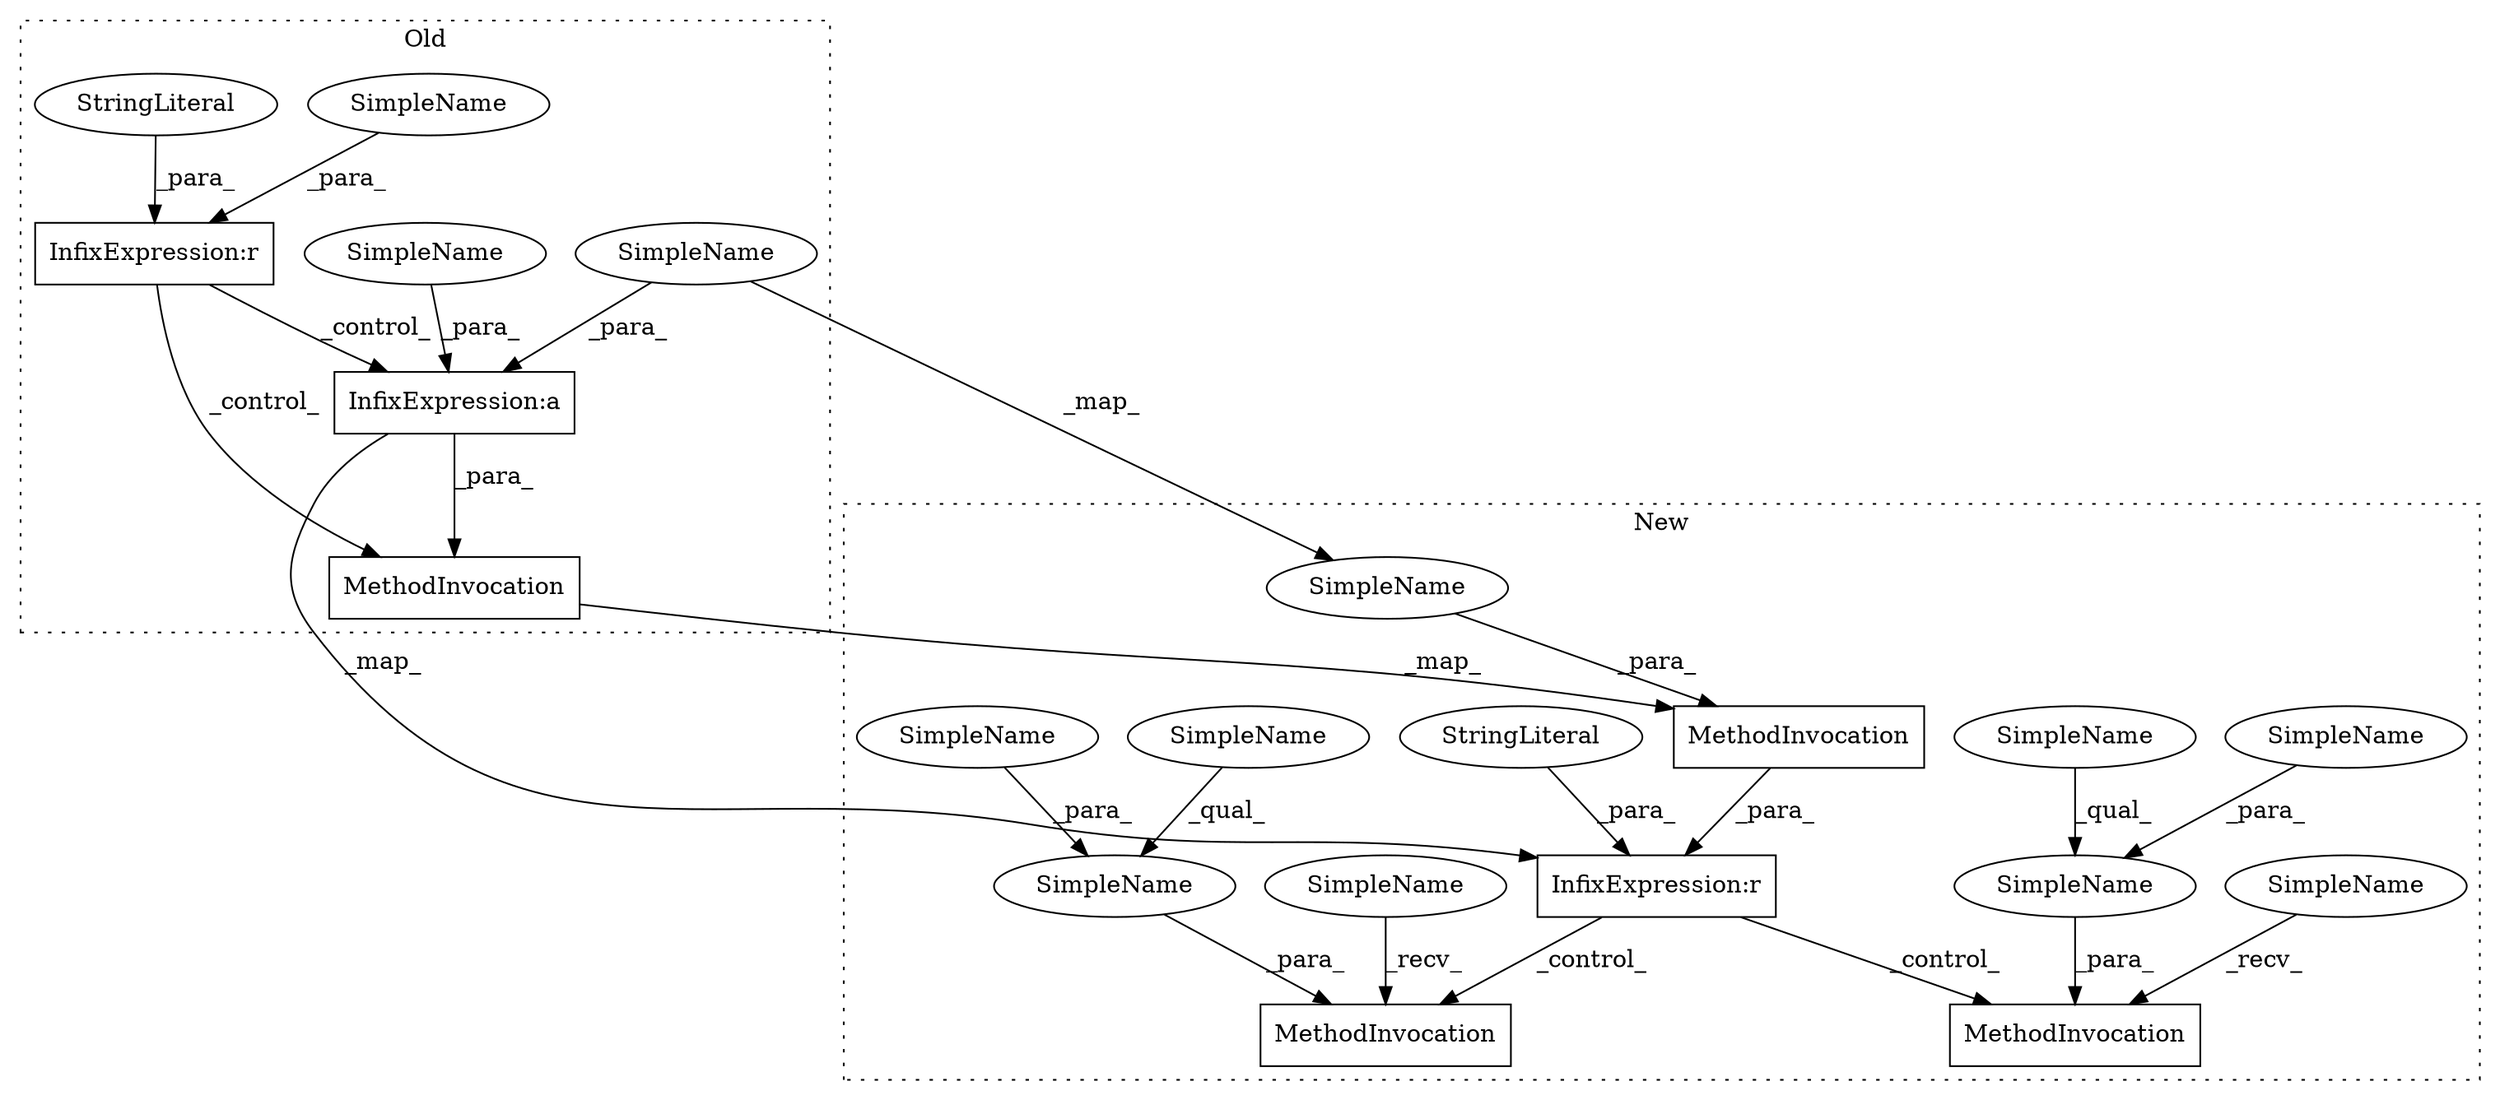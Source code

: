 digraph G {
subgraph cluster0 {
4 [label="MethodInvocation" a="32" s="22206,22250" l="7,1" shape="box"];
8 [label="SimpleName" a="42" s="22242" l="8" shape="ellipse"];
9 [label="SimpleName" a="42" s="22213,22240" l="26,1" shape="ellipse"];
12 [label="SimpleName" a="42" s="22138,22165" l="26,1" shape="ellipse"];
18 [label="StringLiteral" a="45" s="22170" l="4" shape="ellipse"];
19 [label="InfixExpression:a" a="27" s="22241" l="1" shape="box"];
20 [label="InfixExpression:r" a="27" s="22166" l="4" shape="box"];
label = "Old";
style="dotted";
}
subgraph cluster1 {
1 [label="MethodInvocation" a="32" s="23076,23111" l="7,1" shape="box"];
2 [label="MethodInvocation" a="32" s="23138,23173" l="7,1" shape="box"];
3 [label="MethodInvocation" a="32" s="23224,23259" l="7,1" shape="box"];
5 [label="SimpleName" a="42" s="23214" l="9" shape="ellipse"];
6 [label="SimpleName" a="42" s="23257" l="1" shape="ellipse"];
7 [label="SimpleName" a="42" s="23145,23172" l="26,1" shape="ellipse"];
10 [label="SimpleName" a="42" s="23231,23258" l="26,1" shape="ellipse"];
11 [label="SimpleName" a="42" s="23231" l="25" shape="ellipse"];
13 [label="SimpleName" a="42" s="23145" l="25" shape="ellipse"];
14 [label="SimpleName" a="42" s="23171" l="1" shape="ellipse"];
15 [label="SimpleName" a="42" s="23128" l="9" shape="ellipse"];
16 [label="SimpleName" a="42" s="23083,23110" l="26,1" shape="ellipse"];
17 [label="StringLiteral" a="45" s="23116" l="4" shape="ellipse"];
21 [label="InfixExpression:r" a="27" s="23112" l="4" shape="box"];
label = "New";
style="dotted";
}
1 -> 21 [label="_para_"];
4 -> 1 [label="_map_"];
5 -> 3 [label="_recv_"];
6 -> 10 [label="_para_"];
7 -> 2 [label="_para_"];
8 -> 19 [label="_para_"];
9 -> 19 [label="_para_"];
9 -> 16 [label="_map_"];
10 -> 3 [label="_para_"];
11 -> 10 [label="_qual_"];
12 -> 20 [label="_para_"];
13 -> 7 [label="_qual_"];
14 -> 7 [label="_para_"];
15 -> 2 [label="_recv_"];
16 -> 1 [label="_para_"];
17 -> 21 [label="_para_"];
18 -> 20 [label="_para_"];
19 -> 4 [label="_para_"];
19 -> 21 [label="_map_"];
20 -> 19 [label="_control_"];
20 -> 4 [label="_control_"];
21 -> 2 [label="_control_"];
21 -> 3 [label="_control_"];
}